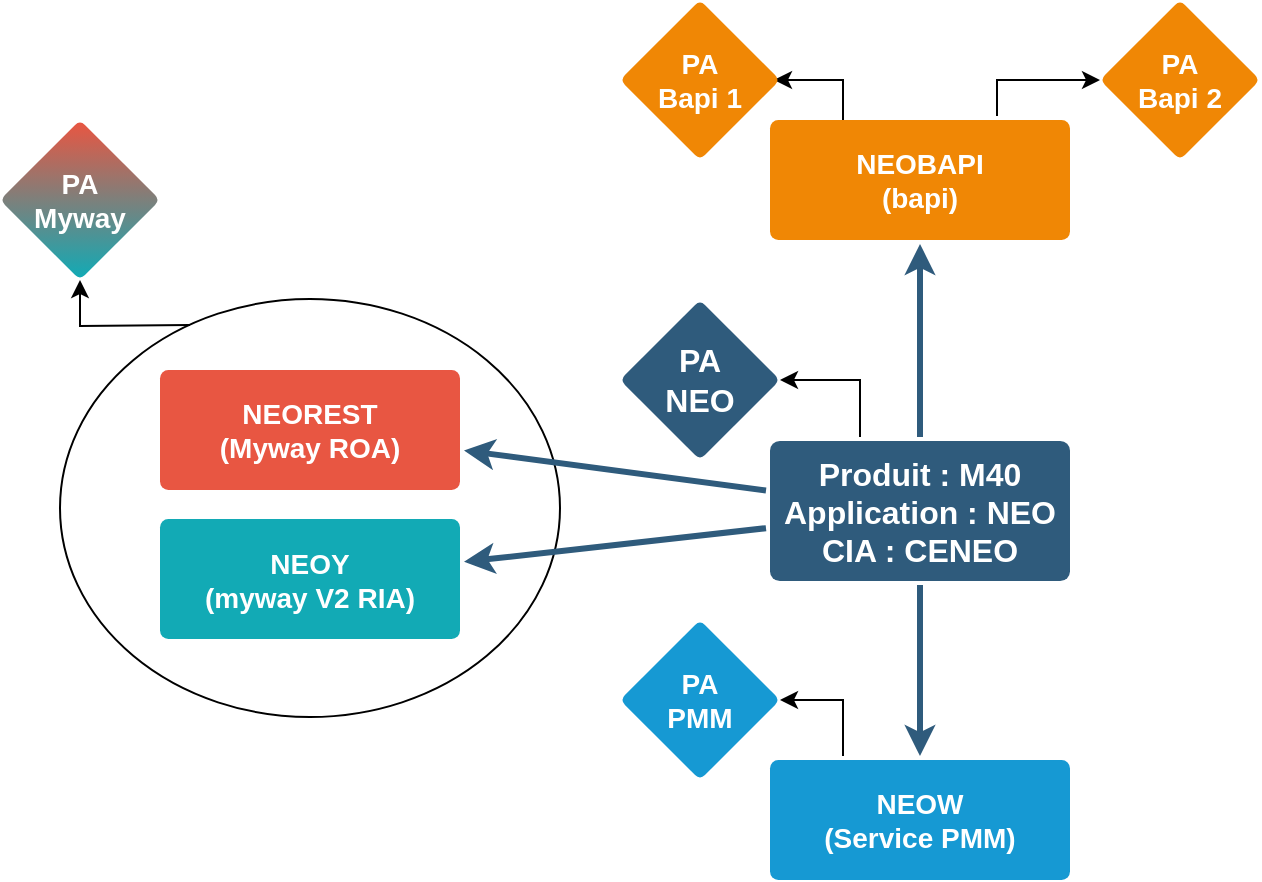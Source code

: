 <mxfile version="16.1.4" type="github">
  <diagram id="6a731a19-8d31-9384-78a2-239565b7b9f0" name="Page-1">
    <mxGraphModel dx="981" dy="532" grid="1" gridSize="10" guides="1" tooltips="1" connect="1" arrows="1" fold="1" page="1" pageScale="1" pageWidth="1169" pageHeight="827" background="none" math="0" shadow="0">
      <root>
        <mxCell id="0" />
        <mxCell id="1" parent="0" />
        <mxCell id="iSCjF8LSJbDiAYIGD4zh-1784" value="" style="ellipse;whiteSpace=wrap;html=1;" vertex="1" parent="1">
          <mxGeometry x="140" y="309.5" width="250" height="209" as="geometry" />
        </mxCell>
        <mxCell id="1745" value="" style="edgeStyle=none;rounded=0;jumpStyle=none;html=1;shadow=0;labelBackgroundColor=none;startArrow=none;startFill=0;endArrow=classic;endFill=1;jettySize=auto;orthogonalLoop=1;strokeColor=#2F5B7C;strokeWidth=3;fontFamily=Helvetica;fontSize=16;fontColor=#23445D;spacing=5;" parent="1" source="1749" target="1764" edge="1">
          <mxGeometry relative="1" as="geometry" />
        </mxCell>
        <mxCell id="1746" value="" style="edgeStyle=none;rounded=0;jumpStyle=none;html=1;shadow=0;labelBackgroundColor=none;startArrow=none;startFill=0;endArrow=classic;endFill=1;jettySize=auto;orthogonalLoop=1;strokeColor=#2F5B7C;strokeWidth=3;fontFamily=Helvetica;fontSize=16;fontColor=#23445D;spacing=5;" parent="1" source="1749" target="1771" edge="1">
          <mxGeometry relative="1" as="geometry" />
        </mxCell>
        <mxCell id="1747" value="" style="edgeStyle=none;rounded=0;jumpStyle=none;html=1;shadow=0;labelBackgroundColor=none;startArrow=none;startFill=0;endArrow=classic;endFill=1;jettySize=auto;orthogonalLoop=1;strokeColor=#2F5B7C;strokeWidth=3;fontFamily=Helvetica;fontSize=16;fontColor=#23445D;spacing=5;" parent="1" source="1749" target="1760" edge="1">
          <mxGeometry relative="1" as="geometry" />
        </mxCell>
        <mxCell id="1748" value="" style="edgeStyle=none;rounded=0;jumpStyle=none;html=1;shadow=0;labelBackgroundColor=none;startArrow=none;startFill=0;endArrow=classic;endFill=1;jettySize=auto;orthogonalLoop=1;strokeColor=#2F5B7C;strokeWidth=3;fontFamily=Helvetica;fontSize=16;fontColor=#23445D;spacing=5;" parent="1" source="1749" target="1753" edge="1">
          <mxGeometry relative="1" as="geometry" />
        </mxCell>
        <mxCell id="iSCjF8LSJbDiAYIGD4zh-1780" value="" style="edgeStyle=orthogonalEdgeStyle;rounded=0;orthogonalLoop=1;jettySize=auto;html=1;" edge="1" parent="1" source="1749" target="iSCjF8LSJbDiAYIGD4zh-1779">
          <mxGeometry relative="1" as="geometry">
            <Array as="points">
              <mxPoint x="540" y="361" />
              <mxPoint x="540" y="361" />
            </Array>
          </mxGeometry>
        </mxCell>
        <mxCell id="1749" value="Produit : M40&lt;br&gt;Application : NEO&lt;br&gt;CIA : CENEO" style="rounded=1;whiteSpace=wrap;html=1;shadow=0;labelBackgroundColor=none;strokeColor=none;strokeWidth=3;fillColor=#2F5B7C;fontFamily=Helvetica;fontSize=16;fontColor=#FFFFFF;align=center;fontStyle=1;spacing=5;arcSize=7;perimeterSpacing=2;" parent="1" vertex="1">
          <mxGeometry x="495" y="380.5" width="150" height="70" as="geometry" />
        </mxCell>
        <mxCell id="iSCjF8LSJbDiAYIGD4zh-1786" value="" style="edgeStyle=orthogonalEdgeStyle;rounded=0;orthogonalLoop=1;jettySize=auto;html=1;" edge="1" parent="1" target="iSCjF8LSJbDiAYIGD4zh-1785">
          <mxGeometry relative="1" as="geometry">
            <mxPoint x="205" y="322.5" as="sourcePoint" />
          </mxGeometry>
        </mxCell>
        <mxCell id="1753" value="NEOREST&lt;br&gt;(Myway ROA)" style="rounded=1;whiteSpace=wrap;html=1;shadow=0;labelBackgroundColor=none;strokeColor=none;strokeWidth=3;fillColor=#e85642;fontFamily=Helvetica;fontSize=14;fontColor=#FFFFFF;align=center;spacing=5;fontStyle=1;arcSize=7;perimeterSpacing=2;" parent="1" vertex="1">
          <mxGeometry x="190" y="345" width="150" height="60" as="geometry" />
        </mxCell>
        <mxCell id="iSCjF8LSJbDiAYIGD4zh-1788" value="" style="edgeStyle=orthogonalEdgeStyle;rounded=0;orthogonalLoop=1;jettySize=auto;html=1;entryX=1;entryY=0.5;entryDx=0;entryDy=0;exitX=0.25;exitY=0;exitDx=0;exitDy=0;" edge="1" parent="1" source="1760" target="iSCjF8LSJbDiAYIGD4zh-1787">
          <mxGeometry relative="1" as="geometry">
            <Array as="points">
              <mxPoint x="532" y="510" />
            </Array>
          </mxGeometry>
        </mxCell>
        <mxCell id="1760" value="NEOW&lt;br&gt;(Service PMM)" style="rounded=1;whiteSpace=wrap;html=1;shadow=0;labelBackgroundColor=none;strokeColor=none;strokeWidth=3;fillColor=#1699d3;fontFamily=Helvetica;fontSize=14;fontColor=#FFFFFF;align=center;spacing=5;fontStyle=1;arcSize=7;perimeterSpacing=2;" parent="1" vertex="1">
          <mxGeometry x="495" y="540" width="150" height="60" as="geometry" />
        </mxCell>
        <mxCell id="iSCjF8LSJbDiAYIGD4zh-1782" value="" style="edgeStyle=orthogonalEdgeStyle;rounded=0;orthogonalLoop=1;jettySize=auto;html=1;entryX=0.962;entryY=0.502;entryDx=0;entryDy=0;entryPerimeter=0;exitX=0.25;exitY=0.055;exitDx=0;exitDy=0;exitPerimeter=0;" edge="1" parent="1" source="1764" target="iSCjF8LSJbDiAYIGD4zh-1781">
          <mxGeometry relative="1" as="geometry" />
        </mxCell>
        <mxCell id="iSCjF8LSJbDiAYIGD4zh-1790" value="" style="edgeStyle=orthogonalEdgeStyle;rounded=0;orthogonalLoop=1;jettySize=auto;html=1;exitX=0.75;exitY=0;exitDx=0;exitDy=0;entryX=0;entryY=0.5;entryDx=0;entryDy=0;" edge="1" parent="1" source="1764" target="iSCjF8LSJbDiAYIGD4zh-1789">
          <mxGeometry relative="1" as="geometry">
            <Array as="points">
              <mxPoint x="609" y="200" />
            </Array>
          </mxGeometry>
        </mxCell>
        <mxCell id="1764" value="NEOBAPI&lt;br&gt;(bapi)" style="rounded=1;whiteSpace=wrap;html=1;shadow=0;labelBackgroundColor=none;strokeColor=none;strokeWidth=3;fillColor=#F08705;fontFamily=Helvetica;fontSize=14;fontColor=#FFFFFF;align=center;spacing=5;fontStyle=1;arcSize=7;perimeterSpacing=2;" parent="1" vertex="1">
          <mxGeometry x="495" y="220" width="150" height="60" as="geometry" />
        </mxCell>
        <mxCell id="1771" value="NEOY&lt;br&gt;(myway V2 RIA)" style="rounded=1;whiteSpace=wrap;html=1;shadow=0;labelBackgroundColor=none;strokeColor=none;strokeWidth=3;fillColor=#12aab5;fontFamily=Helvetica;fontSize=14;fontColor=#FFFFFF;align=center;spacing=5;fontStyle=1;arcSize=7;perimeterSpacing=2;" parent="1" vertex="1">
          <mxGeometry x="190" y="419.5" width="150" height="60" as="geometry" />
        </mxCell>
        <mxCell id="iSCjF8LSJbDiAYIGD4zh-1779" value="PA&lt;br&gt;NEO" style="rhombus;whiteSpace=wrap;html=1;fontSize=16;fillColor=#2F5B7C;strokeColor=none;fontColor=#FFFFFF;rounded=1;shadow=0;labelBackgroundColor=none;strokeWidth=3;fontStyle=1;spacing=5;arcSize=7;" vertex="1" parent="1">
          <mxGeometry x="420" y="310" width="80" height="80" as="geometry" />
        </mxCell>
        <mxCell id="iSCjF8LSJbDiAYIGD4zh-1781" value="PA&lt;br&gt;Bapi 1" style="rhombus;whiteSpace=wrap;html=1;fontSize=14;fillColor=#F08705;strokeColor=none;fontColor=#FFFFFF;rounded=1;shadow=0;labelBackgroundColor=none;strokeWidth=3;spacing=5;fontStyle=1;arcSize=7;" vertex="1" parent="1">
          <mxGeometry x="420" y="160" width="80" height="80" as="geometry" />
        </mxCell>
        <mxCell id="iSCjF8LSJbDiAYIGD4zh-1785" value="PA&lt;br&gt;Myway" style="rhombus;whiteSpace=wrap;html=1;fontSize=14;fillColor=#e85642;strokeColor=none;fontColor=#FFFFFF;rounded=1;shadow=0;labelBackgroundColor=none;strokeWidth=3;spacing=5;fontStyle=1;arcSize=7;gradientColor=#12AAB5;" vertex="1" parent="1">
          <mxGeometry x="110" y="220" width="80" height="80" as="geometry" />
        </mxCell>
        <mxCell id="iSCjF8LSJbDiAYIGD4zh-1787" value="PA&lt;br&gt;PMM" style="rhombus;whiteSpace=wrap;html=1;fontSize=14;fillColor=#1699d3;strokeColor=none;fontColor=#FFFFFF;rounded=1;shadow=0;labelBackgroundColor=none;strokeWidth=3;spacing=5;fontStyle=1;arcSize=7;" vertex="1" parent="1">
          <mxGeometry x="420" y="470" width="80" height="80" as="geometry" />
        </mxCell>
        <mxCell id="iSCjF8LSJbDiAYIGD4zh-1789" value="PA&lt;br&gt;Bapi 2" style="rhombus;whiteSpace=wrap;html=1;fontSize=14;fillColor=#F08705;strokeColor=none;fontColor=#FFFFFF;rounded=1;shadow=0;labelBackgroundColor=none;strokeWidth=3;spacing=5;fontStyle=1;arcSize=7;" vertex="1" parent="1">
          <mxGeometry x="660" y="160" width="80" height="80" as="geometry" />
        </mxCell>
      </root>
    </mxGraphModel>
  </diagram>
</mxfile>

